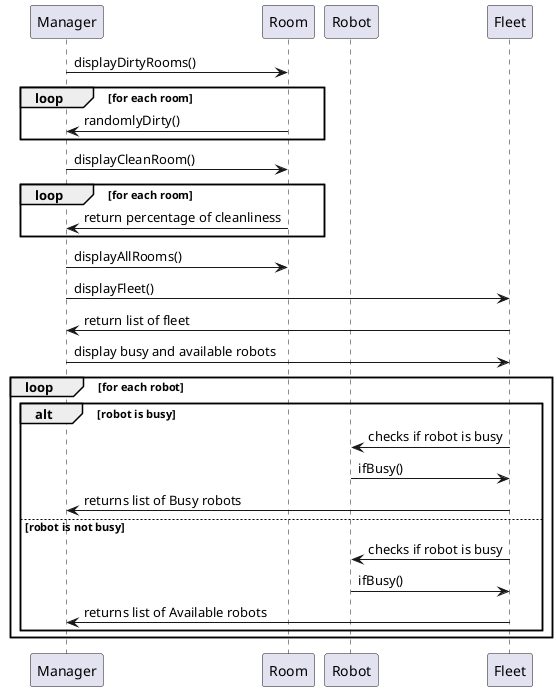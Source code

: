 @startuml SequenceDiagram3

'Manager uses all display functions just to check in
participant Manager 

participant Room

participant Robot 

participant Fleet

Manager -> Room : displayDirtyRooms()
loop for each room
    Room -> Manager : randomlyDirty()
end 

Manager -> Room : displayCleanRoom()
loop for each room
    Room -> Manager: return percentage of cleanliness
end 

Manager -> Room : displayAllRooms()

Manager -> Fleet : displayFleet()
Fleet -> Manager : return list of fleet

Manager -> Fleet : display busy and available robots
loop for each robot
    alt robot is busy
        Fleet -> Robot : checks if robot is busy
        Robot -> Fleet : ifBusy()
        Fleet -> Manager : returns list of Busy robots
    else robot is not busy
        Fleet -> Robot : checks if robot is busy
        Robot -> Fleet : ifBusy()
        Fleet -> Manager : returns list of Available robots
    end
end
@enduml 